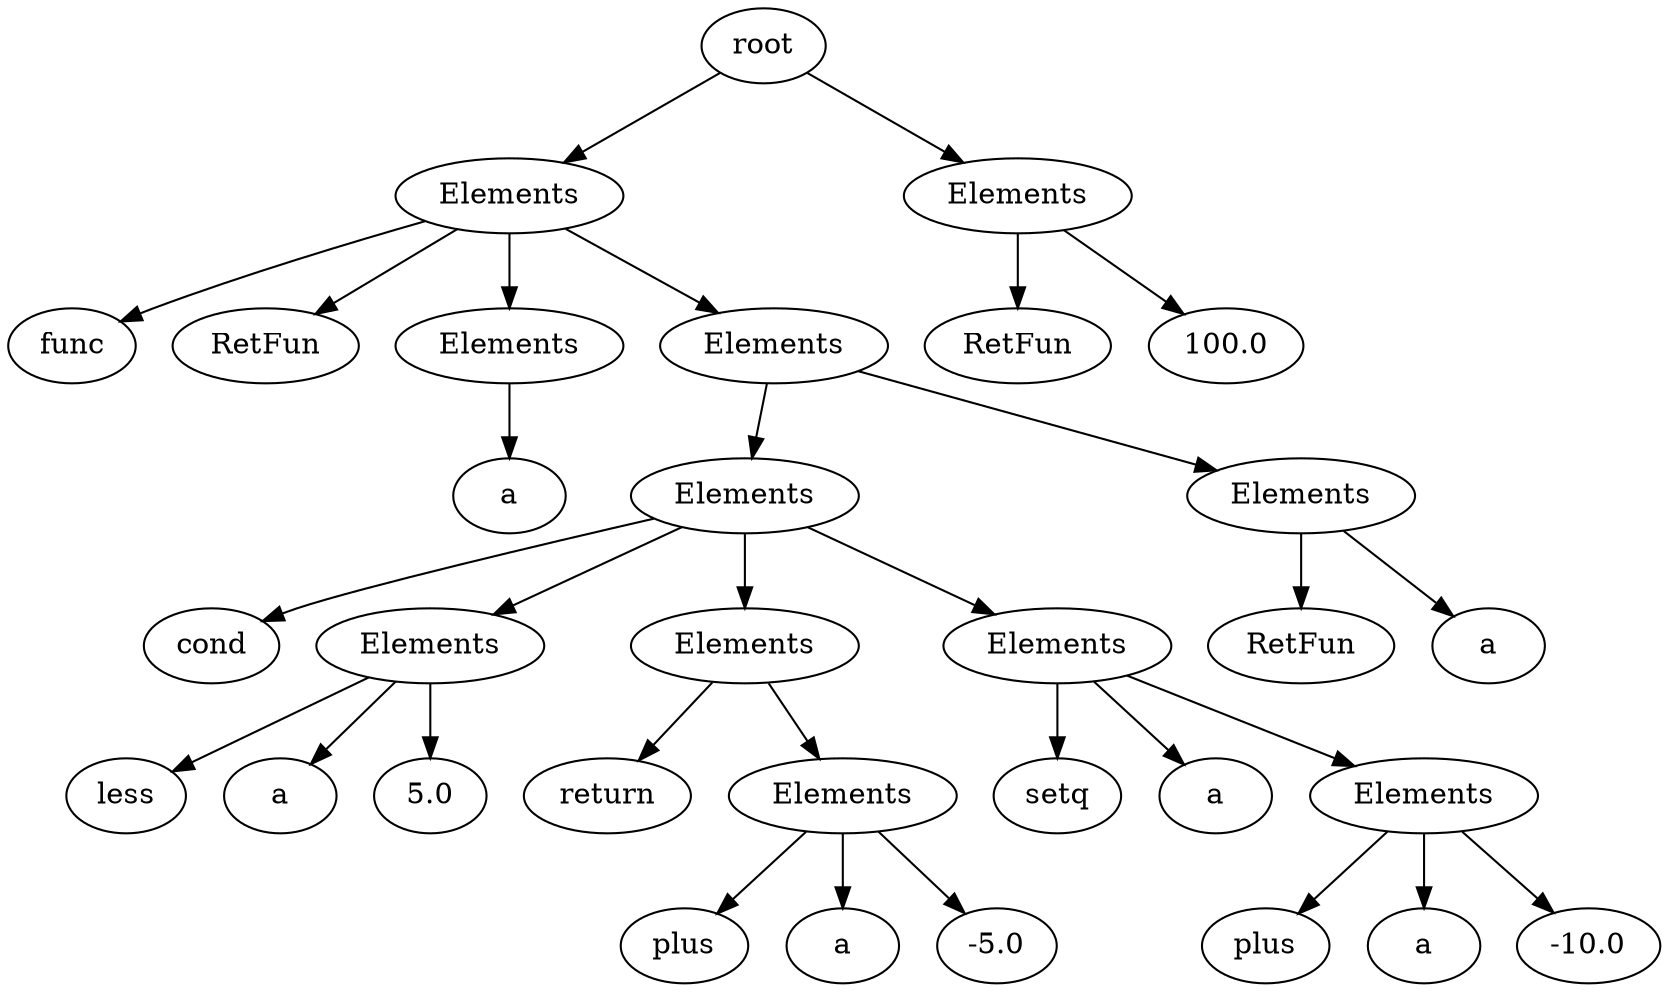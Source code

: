 digraph G{0[label="root"];1[label="Elements"];0->1;2[label="Elements"];0->2;3[label="func"];1->3;4[label="RetFun"];1->4;5[label="Elements"];1->5;6[label="Elements"];1->6;7[label="RetFun"];2->7;8[label="100.0"];2->8;9[label="a"];5->9;10[label="Elements"];6->10;11[label="Elements"];6->11;12[label="cond"];10->12;13[label="Elements"];10->13;14[label="Elements"];10->14;15[label="Elements"];10->15;16[label="RetFun"];11->16;17[label="a"];11->17;18[label="less"];13->18;19[label="a"];13->19;20[label="5.0"];13->20;21[label="return"];14->21;22[label="Elements"];14->22;23[label="setq"];15->23;24[label="a"];15->24;25[label="Elements"];15->25;26[label="plus"];22->26;27[label="a"];22->27;28[label="-5.0"];22->28;29[label="plus"];25->29;30[label="a"];25->30;31[label="-10.0"];25->31;}